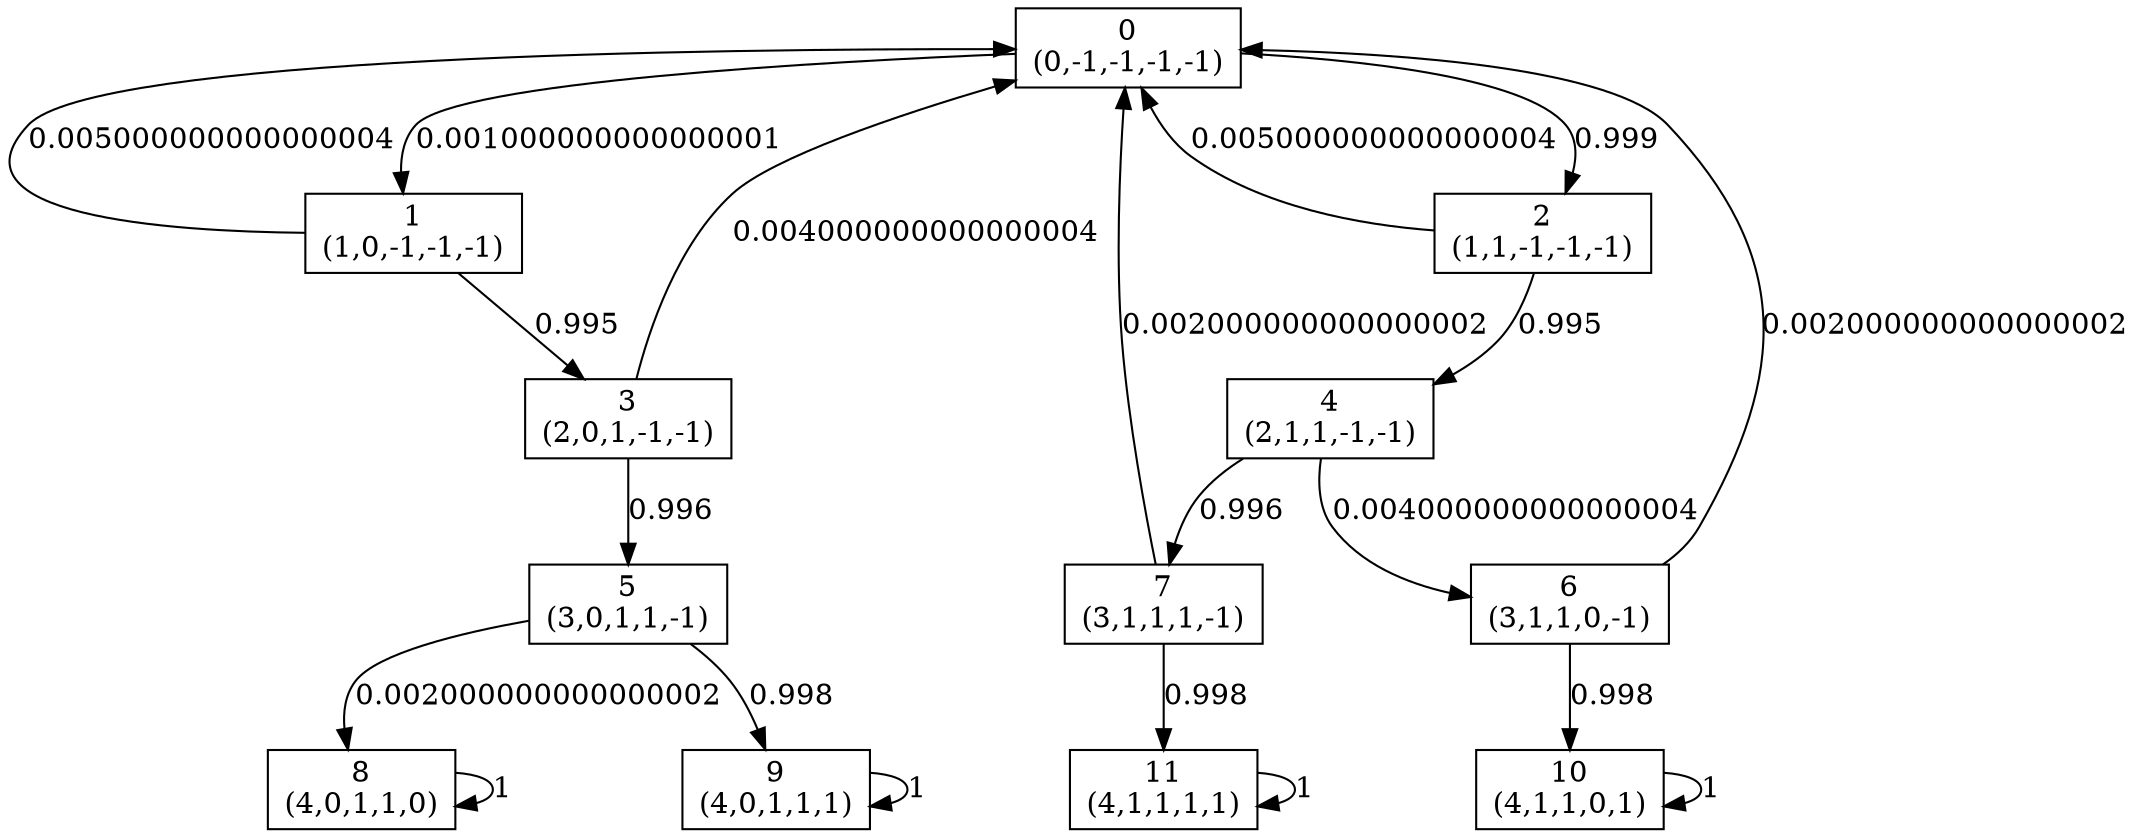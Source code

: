 digraph P {
node [shape=box];
0 -> 1 [ label="0.001000000000000001" ];
0 -> 2 [ label="0.999" ];
1 -> 0 [ label="0.005000000000000004" ];
1 -> 3 [ label="0.995" ];
2 -> 0 [ label="0.005000000000000004" ];
2 -> 4 [ label="0.995" ];
3 -> 0 [ label="0.004000000000000004" ];
3 -> 5 [ label="0.996" ];
4 -> 6 [ label="0.004000000000000004" ];
4 -> 7 [ label="0.996" ];
5 -> 8 [ label="0.002000000000000002" ];
5 -> 9 [ label="0.998" ];
6 -> 0 [ label="0.002000000000000002" ];
6 -> 10 [ label="0.998" ];
7 -> 0 [ label="0.002000000000000002" ];
7 -> 11 [ label="0.998" ];
8 -> 8 [ label="1" ];
9 -> 9 [ label="1" ];
10 -> 10 [ label="1" ];
11 -> 11 [ label="1" ];
0 [label="0\n(0,-1,-1,-1,-1)"];
1 [label="1\n(1,0,-1,-1,-1)"];
2 [label="2\n(1,1,-1,-1,-1)"];
3 [label="3\n(2,0,1,-1,-1)"];
4 [label="4\n(2,1,1,-1,-1)"];
5 [label="5\n(3,0,1,1,-1)"];
6 [label="6\n(3,1,1,0,-1)"];
7 [label="7\n(3,1,1,1,-1)"];
8 [label="8\n(4,0,1,1,0)"];
9 [label="9\n(4,0,1,1,1)"];
10 [label="10\n(4,1,1,0,1)"];
11 [label="11\n(4,1,1,1,1)"];
}
